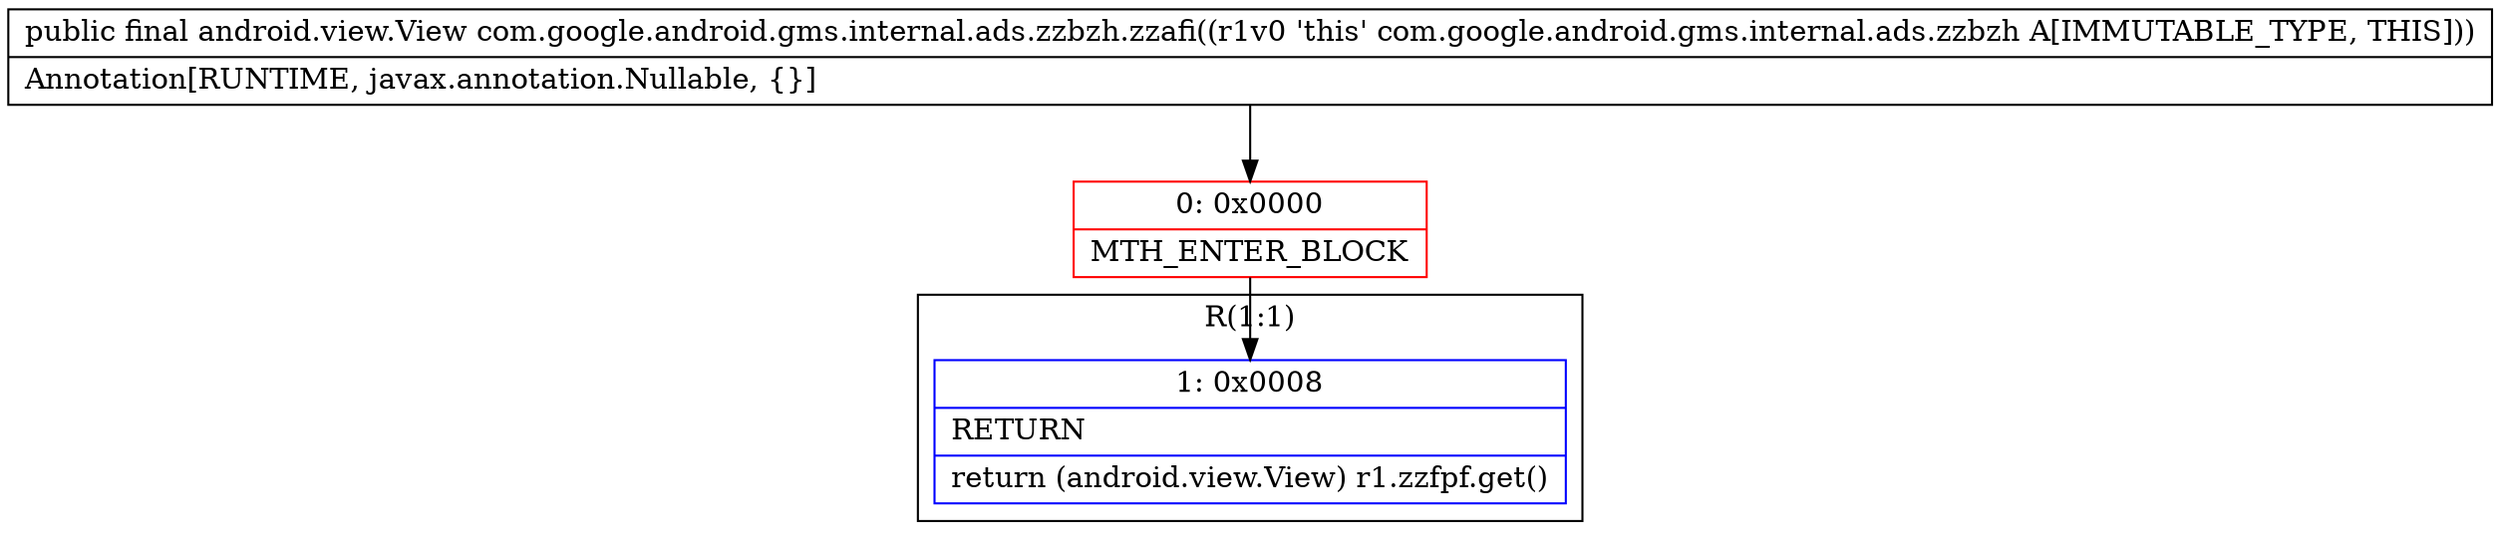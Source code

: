 digraph "CFG forcom.google.android.gms.internal.ads.zzbzh.zzafi()Landroid\/view\/View;" {
subgraph cluster_Region_1386663256 {
label = "R(1:1)";
node [shape=record,color=blue];
Node_1 [shape=record,label="{1\:\ 0x0008|RETURN\l|return (android.view.View) r1.zzfpf.get()\l}"];
}
Node_0 [shape=record,color=red,label="{0\:\ 0x0000|MTH_ENTER_BLOCK\l}"];
MethodNode[shape=record,label="{public final android.view.View com.google.android.gms.internal.ads.zzbzh.zzafi((r1v0 'this' com.google.android.gms.internal.ads.zzbzh A[IMMUTABLE_TYPE, THIS]))  | Annotation[RUNTIME, javax.annotation.Nullable, \{\}]\l}"];
MethodNode -> Node_0;
Node_0 -> Node_1;
}

